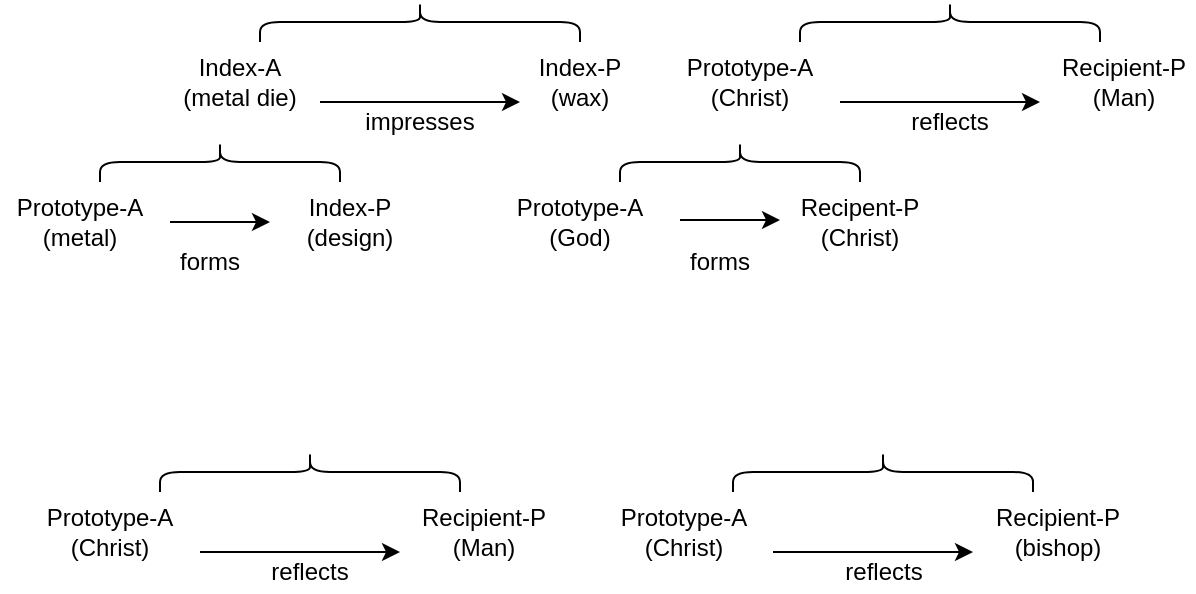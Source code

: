 <mxfile version="14.1.1" type="github">
  <diagram id="RirL9xDK0O-Fh4c-Zz6y" name="Page-1">
    <mxGraphModel dx="886" dy="470" grid="1" gridSize="10" guides="1" tooltips="1" connect="1" arrows="1" fold="1" page="1" pageScale="1" pageWidth="1654" pageHeight="1169" math="0" shadow="0">
      <root>
        <mxCell id="0" />
        <mxCell id="1" parent="0" />
        <mxCell id="Hl6RZGfbvZ5KfRVpeVmt-1" value="" style="shape=curlyBracket;whiteSpace=wrap;html=1;rounded=1;rotation=90;" vertex="1" parent="1">
          <mxGeometry x="765" y="85" width="20" height="150" as="geometry" />
        </mxCell>
        <mxCell id="Hl6RZGfbvZ5KfRVpeVmt-2" value="Prototype-A (Christ)" style="text;html=1;strokeColor=none;fillColor=none;align=center;verticalAlign=middle;whiteSpace=wrap;rounded=0;" vertex="1" parent="1">
          <mxGeometry x="630" y="180" width="90" height="20" as="geometry" />
        </mxCell>
        <mxCell id="Hl6RZGfbvZ5KfRVpeVmt-3" value="Recipient-P (Man)" style="text;html=1;strokeColor=none;fillColor=none;align=center;verticalAlign=middle;whiteSpace=wrap;rounded=0;" vertex="1" parent="1">
          <mxGeometry x="827" y="180" width="70" height="20" as="geometry" />
        </mxCell>
        <mxCell id="Hl6RZGfbvZ5KfRVpeVmt-4" value="" style="shape=curlyBracket;whiteSpace=wrap;html=1;rounded=1;rotation=90;" vertex="1" parent="1">
          <mxGeometry x="660" y="170" width="20" height="120" as="geometry" />
        </mxCell>
        <mxCell id="Hl6RZGfbvZ5KfRVpeVmt-5" value="Prototype-A (God)" style="text;html=1;strokeColor=none;fillColor=none;align=center;verticalAlign=middle;whiteSpace=wrap;rounded=0;" vertex="1" parent="1">
          <mxGeometry x="555" y="250" width="70" height="20" as="geometry" />
        </mxCell>
        <mxCell id="Hl6RZGfbvZ5KfRVpeVmt-6" value="Recipent-P (Christ)" style="text;html=1;strokeColor=none;fillColor=none;align=center;verticalAlign=middle;whiteSpace=wrap;rounded=0;" vertex="1" parent="1">
          <mxGeometry x="695" y="260" width="70" as="geometry" />
        </mxCell>
        <mxCell id="Hl6RZGfbvZ5KfRVpeVmt-7" value="" style="shape=curlyBracket;whiteSpace=wrap;html=1;rounded=1;rotation=90;" vertex="1" parent="1">
          <mxGeometry x="500" y="80" width="20" height="160" as="geometry" />
        </mxCell>
        <mxCell id="Hl6RZGfbvZ5KfRVpeVmt-8" value="Index-A (metal die)" style="text;html=1;strokeColor=none;fillColor=none;align=center;verticalAlign=middle;whiteSpace=wrap;rounded=0;" vertex="1" parent="1">
          <mxGeometry x="390" y="180" width="60" height="20" as="geometry" />
        </mxCell>
        <mxCell id="Hl6RZGfbvZ5KfRVpeVmt-9" value="Index-P (wax)" style="text;html=1;strokeColor=none;fillColor=none;align=center;verticalAlign=middle;whiteSpace=wrap;rounded=0;" vertex="1" parent="1">
          <mxGeometry x="560" y="180" width="60" height="20" as="geometry" />
        </mxCell>
        <mxCell id="Hl6RZGfbvZ5KfRVpeVmt-10" value="" style="shape=curlyBracket;whiteSpace=wrap;html=1;rounded=1;rotation=90;" vertex="1" parent="1">
          <mxGeometry x="400" y="170" width="20" height="120" as="geometry" />
        </mxCell>
        <mxCell id="Hl6RZGfbvZ5KfRVpeVmt-11" value="Prototype-A (metal)" style="text;html=1;strokeColor=none;fillColor=none;align=center;verticalAlign=middle;whiteSpace=wrap;rounded=0;" vertex="1" parent="1">
          <mxGeometry x="300" y="250" width="80" height="20" as="geometry" />
        </mxCell>
        <mxCell id="Hl6RZGfbvZ5KfRVpeVmt-13" value="Index-P (design)" style="text;html=1;strokeColor=none;fillColor=none;align=center;verticalAlign=middle;whiteSpace=wrap;rounded=0;" vertex="1" parent="1">
          <mxGeometry x="440" y="250" width="70" height="20" as="geometry" />
        </mxCell>
        <mxCell id="Hl6RZGfbvZ5KfRVpeVmt-17" value="" style="endArrow=classic;html=1;entryX=0;entryY=1;entryDx=0;entryDy=0;" edge="1" parent="1" target="Hl6RZGfbvZ5KfRVpeVmt-9">
          <mxGeometry width="50" height="50" relative="1" as="geometry">
            <mxPoint x="460" y="200" as="sourcePoint" />
            <mxPoint x="520" y="200" as="targetPoint" />
          </mxGeometry>
        </mxCell>
        <mxCell id="Hl6RZGfbvZ5KfRVpeVmt-18" value="" style="endArrow=classic;html=1;exitX=1;exitY=1;exitDx=0;exitDy=0;" edge="1" parent="1" source="Hl6RZGfbvZ5KfRVpeVmt-2">
          <mxGeometry width="50" height="50" relative="1" as="geometry">
            <mxPoint x="730" y="200" as="sourcePoint" />
            <mxPoint x="820" y="200" as="targetPoint" />
          </mxGeometry>
        </mxCell>
        <mxCell id="Hl6RZGfbvZ5KfRVpeVmt-19" value="" style="endArrow=classic;html=1;" edge="1" parent="1">
          <mxGeometry width="50" height="50" relative="1" as="geometry">
            <mxPoint x="640" y="259" as="sourcePoint" />
            <mxPoint x="690" y="259" as="targetPoint" />
          </mxGeometry>
        </mxCell>
        <mxCell id="Hl6RZGfbvZ5KfRVpeVmt-20" value="" style="endArrow=classic;html=1;" edge="1" parent="1">
          <mxGeometry width="50" height="50" relative="1" as="geometry">
            <mxPoint x="385" y="260" as="sourcePoint" />
            <mxPoint x="435" y="260" as="targetPoint" />
          </mxGeometry>
        </mxCell>
        <mxCell id="Hl6RZGfbvZ5KfRVpeVmt-21" value="forms" style="text;html=1;strokeColor=none;fillColor=none;align=center;verticalAlign=middle;whiteSpace=wrap;rounded=0;" vertex="1" parent="1">
          <mxGeometry x="380" y="270" width="50" height="20" as="geometry" />
        </mxCell>
        <mxCell id="Hl6RZGfbvZ5KfRVpeVmt-22" value="forms" style="text;html=1;strokeColor=none;fillColor=none;align=center;verticalAlign=middle;whiteSpace=wrap;rounded=0;" vertex="1" parent="1">
          <mxGeometry x="640" y="270" width="40" height="20" as="geometry" />
        </mxCell>
        <mxCell id="Hl6RZGfbvZ5KfRVpeVmt-23" value="impresses" style="text;html=1;strokeColor=none;fillColor=none;align=center;verticalAlign=middle;whiteSpace=wrap;rounded=0;" vertex="1" parent="1">
          <mxGeometry x="490" y="200" width="40" height="20" as="geometry" />
        </mxCell>
        <mxCell id="Hl6RZGfbvZ5KfRVpeVmt-25" value="reflects" style="text;html=1;strokeColor=none;fillColor=none;align=center;verticalAlign=middle;whiteSpace=wrap;rounded=0;" vertex="1" parent="1">
          <mxGeometry x="755" y="200" width="40" height="20" as="geometry" />
        </mxCell>
        <mxCell id="Hl6RZGfbvZ5KfRVpeVmt-29" value="" style="shape=curlyBracket;whiteSpace=wrap;html=1;rounded=1;rotation=90;" vertex="1" parent="1">
          <mxGeometry x="445" y="310" width="20" height="150" as="geometry" />
        </mxCell>
        <mxCell id="Hl6RZGfbvZ5KfRVpeVmt-30" value="Prototype-A (Christ)" style="text;html=1;strokeColor=none;fillColor=none;align=center;verticalAlign=middle;whiteSpace=wrap;rounded=0;" vertex="1" parent="1">
          <mxGeometry x="310" y="405" width="90" height="20" as="geometry" />
        </mxCell>
        <mxCell id="Hl6RZGfbvZ5KfRVpeVmt-31" value="Recipient-P (Man)" style="text;html=1;strokeColor=none;fillColor=none;align=center;verticalAlign=middle;whiteSpace=wrap;rounded=0;" vertex="1" parent="1">
          <mxGeometry x="507" y="405" width="70" height="20" as="geometry" />
        </mxCell>
        <mxCell id="Hl6RZGfbvZ5KfRVpeVmt-32" value="" style="endArrow=classic;html=1;exitX=1;exitY=1;exitDx=0;exitDy=0;" edge="1" source="Hl6RZGfbvZ5KfRVpeVmt-30" parent="1">
          <mxGeometry width="50" height="50" relative="1" as="geometry">
            <mxPoint x="410" y="425" as="sourcePoint" />
            <mxPoint x="500" y="425" as="targetPoint" />
          </mxGeometry>
        </mxCell>
        <mxCell id="Hl6RZGfbvZ5KfRVpeVmt-33" value="reflects" style="text;html=1;strokeColor=none;fillColor=none;align=center;verticalAlign=middle;whiteSpace=wrap;rounded=0;" vertex="1" parent="1">
          <mxGeometry x="435" y="425" width="40" height="20" as="geometry" />
        </mxCell>
        <mxCell id="Hl6RZGfbvZ5KfRVpeVmt-34" value="" style="shape=curlyBracket;whiteSpace=wrap;html=1;rounded=1;rotation=90;" vertex="1" parent="1">
          <mxGeometry x="731.5" y="310" width="20" height="150" as="geometry" />
        </mxCell>
        <mxCell id="Hl6RZGfbvZ5KfRVpeVmt-35" value="Prototype-A (Christ)" style="text;html=1;strokeColor=none;fillColor=none;align=center;verticalAlign=middle;whiteSpace=wrap;rounded=0;" vertex="1" parent="1">
          <mxGeometry x="596.5" y="405" width="90" height="20" as="geometry" />
        </mxCell>
        <mxCell id="Hl6RZGfbvZ5KfRVpeVmt-36" value="Recipient-P (bishop)" style="text;html=1;strokeColor=none;fillColor=none;align=center;verticalAlign=middle;whiteSpace=wrap;rounded=0;" vertex="1" parent="1">
          <mxGeometry x="793.5" y="405" width="70" height="20" as="geometry" />
        </mxCell>
        <mxCell id="Hl6RZGfbvZ5KfRVpeVmt-37" value="" style="endArrow=classic;html=1;exitX=1;exitY=1;exitDx=0;exitDy=0;" edge="1" source="Hl6RZGfbvZ5KfRVpeVmt-35" parent="1">
          <mxGeometry width="50" height="50" relative="1" as="geometry">
            <mxPoint x="696.5" y="425" as="sourcePoint" />
            <mxPoint x="786.5" y="425" as="targetPoint" />
          </mxGeometry>
        </mxCell>
        <mxCell id="Hl6RZGfbvZ5KfRVpeVmt-38" value="reflects" style="text;html=1;strokeColor=none;fillColor=none;align=center;verticalAlign=middle;whiteSpace=wrap;rounded=0;" vertex="1" parent="1">
          <mxGeometry x="721.5" y="425" width="40" height="20" as="geometry" />
        </mxCell>
      </root>
    </mxGraphModel>
  </diagram>
</mxfile>
